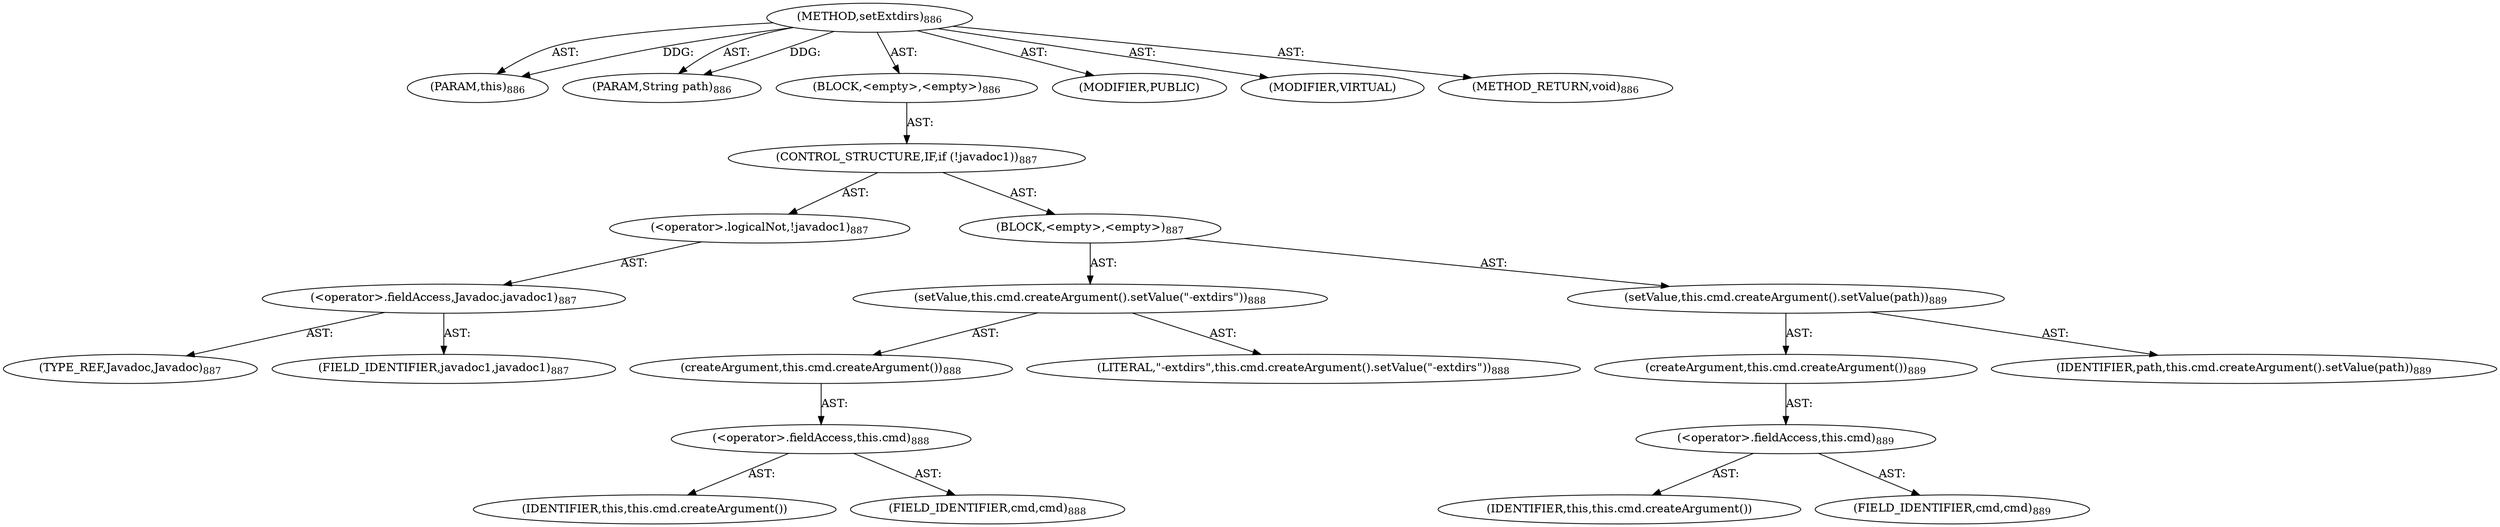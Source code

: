 digraph "setExtdirs" {  
"111669149760" [label = <(METHOD,setExtdirs)<SUB>886</SUB>> ]
"115964117147" [label = <(PARAM,this)<SUB>886</SUB>> ]
"115964117148" [label = <(PARAM,String path)<SUB>886</SUB>> ]
"25769803872" [label = <(BLOCK,&lt;empty&gt;,&lt;empty&gt;)<SUB>886</SUB>> ]
"47244640288" [label = <(CONTROL_STRUCTURE,IF,if (!javadoc1))<SUB>887</SUB>> ]
"30064771359" [label = <(&lt;operator&gt;.logicalNot,!javadoc1)<SUB>887</SUB>> ]
"30064771360" [label = <(&lt;operator&gt;.fieldAccess,Javadoc.javadoc1)<SUB>887</SUB>> ]
"180388626439" [label = <(TYPE_REF,Javadoc,Javadoc)<SUB>887</SUB>> ]
"55834574948" [label = <(FIELD_IDENTIFIER,javadoc1,javadoc1)<SUB>887</SUB>> ]
"25769803873" [label = <(BLOCK,&lt;empty&gt;,&lt;empty&gt;)<SUB>887</SUB>> ]
"30064771361" [label = <(setValue,this.cmd.createArgument().setValue(&quot;-extdirs&quot;))<SUB>888</SUB>> ]
"30064771362" [label = <(createArgument,this.cmd.createArgument())<SUB>888</SUB>> ]
"30064771363" [label = <(&lt;operator&gt;.fieldAccess,this.cmd)<SUB>888</SUB>> ]
"68719477025" [label = <(IDENTIFIER,this,this.cmd.createArgument())> ]
"55834574949" [label = <(FIELD_IDENTIFIER,cmd,cmd)<SUB>888</SUB>> ]
"90194313251" [label = <(LITERAL,&quot;-extdirs&quot;,this.cmd.createArgument().setValue(&quot;-extdirs&quot;))<SUB>888</SUB>> ]
"30064771364" [label = <(setValue,this.cmd.createArgument().setValue(path))<SUB>889</SUB>> ]
"30064771365" [label = <(createArgument,this.cmd.createArgument())<SUB>889</SUB>> ]
"30064771366" [label = <(&lt;operator&gt;.fieldAccess,this.cmd)<SUB>889</SUB>> ]
"68719477026" [label = <(IDENTIFIER,this,this.cmd.createArgument())> ]
"55834574950" [label = <(FIELD_IDENTIFIER,cmd,cmd)<SUB>889</SUB>> ]
"68719477027" [label = <(IDENTIFIER,path,this.cmd.createArgument().setValue(path))<SUB>889</SUB>> ]
"133143986353" [label = <(MODIFIER,PUBLIC)> ]
"133143986354" [label = <(MODIFIER,VIRTUAL)> ]
"128849018944" [label = <(METHOD_RETURN,void)<SUB>886</SUB>> ]
  "111669149760" -> "115964117147"  [ label = "AST: "] 
  "111669149760" -> "115964117148"  [ label = "AST: "] 
  "111669149760" -> "25769803872"  [ label = "AST: "] 
  "111669149760" -> "133143986353"  [ label = "AST: "] 
  "111669149760" -> "133143986354"  [ label = "AST: "] 
  "111669149760" -> "128849018944"  [ label = "AST: "] 
  "25769803872" -> "47244640288"  [ label = "AST: "] 
  "47244640288" -> "30064771359"  [ label = "AST: "] 
  "47244640288" -> "25769803873"  [ label = "AST: "] 
  "30064771359" -> "30064771360"  [ label = "AST: "] 
  "30064771360" -> "180388626439"  [ label = "AST: "] 
  "30064771360" -> "55834574948"  [ label = "AST: "] 
  "25769803873" -> "30064771361"  [ label = "AST: "] 
  "25769803873" -> "30064771364"  [ label = "AST: "] 
  "30064771361" -> "30064771362"  [ label = "AST: "] 
  "30064771361" -> "90194313251"  [ label = "AST: "] 
  "30064771362" -> "30064771363"  [ label = "AST: "] 
  "30064771363" -> "68719477025"  [ label = "AST: "] 
  "30064771363" -> "55834574949"  [ label = "AST: "] 
  "30064771364" -> "30064771365"  [ label = "AST: "] 
  "30064771364" -> "68719477027"  [ label = "AST: "] 
  "30064771365" -> "30064771366"  [ label = "AST: "] 
  "30064771366" -> "68719477026"  [ label = "AST: "] 
  "30064771366" -> "55834574950"  [ label = "AST: "] 
  "111669149760" -> "115964117147"  [ label = "DDG: "] 
  "111669149760" -> "115964117148"  [ label = "DDG: "] 
}
